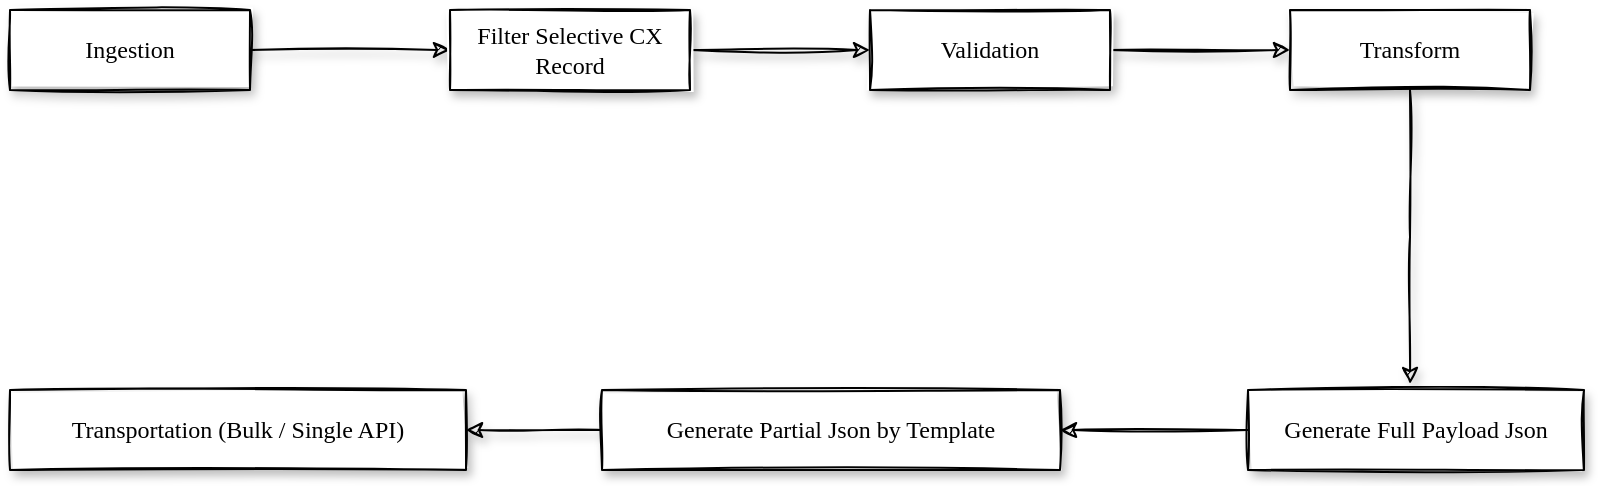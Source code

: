 <mxfile version="20.4.2" type="github">
  <diagram id="6Hed4AnB6bPztGE9XCeQ" name="Page-1">
    <mxGraphModel dx="1422" dy="754" grid="0" gridSize="10" guides="1" tooltips="1" connect="1" arrows="1" fold="1" page="1" pageScale="1" pageWidth="827" pageHeight="1169" math="0" shadow="0">
      <root>
        <mxCell id="0" />
        <mxCell id="1" parent="0" />
        <mxCell id="dNERfOUMqjBAJTPeHLXD-9" style="edgeStyle=orthogonalEdgeStyle;rounded=0;orthogonalLoop=1;jettySize=auto;html=1;exitX=1;exitY=0.5;exitDx=0;exitDy=0;entryX=0;entryY=0.5;entryDx=0;entryDy=0;fontFamily=Comic Sans MS;sketch=1;shadow=1;" parent="1" source="dNERfOUMqjBAJTPeHLXD-1" target="dNERfOUMqjBAJTPeHLXD-2" edge="1">
          <mxGeometry relative="1" as="geometry" />
        </mxCell>
        <mxCell id="dNERfOUMqjBAJTPeHLXD-1" value="Ingestion" style="rounded=0;whiteSpace=wrap;html=1;sketch=1;shadow=1;fontFamily=Comic Sans MS;" parent="1" vertex="1">
          <mxGeometry x="60" y="160" width="120" height="40" as="geometry" />
        </mxCell>
        <mxCell id="dNERfOUMqjBAJTPeHLXD-10" style="edgeStyle=orthogonalEdgeStyle;rounded=0;orthogonalLoop=1;jettySize=auto;html=1;exitX=1;exitY=0.5;exitDx=0;exitDy=0;fontFamily=Comic Sans MS;sketch=1;shadow=1;" parent="1" source="dNERfOUMqjBAJTPeHLXD-2" target="dNERfOUMqjBAJTPeHLXD-4" edge="1">
          <mxGeometry relative="1" as="geometry" />
        </mxCell>
        <mxCell id="dNERfOUMqjBAJTPeHLXD-2" value="Filter Selective CX Record" style="rounded=0;whiteSpace=wrap;html=1;sketch=1;shadow=1;fontFamily=Comic Sans MS;" parent="1" vertex="1">
          <mxGeometry x="280" y="160" width="120" height="40" as="geometry" />
        </mxCell>
        <mxCell id="dNERfOUMqjBAJTPeHLXD-11" style="edgeStyle=orthogonalEdgeStyle;rounded=0;orthogonalLoop=1;jettySize=auto;html=1;exitX=1;exitY=0.5;exitDx=0;exitDy=0;entryX=0;entryY=0.5;entryDx=0;entryDy=0;fontFamily=Comic Sans MS;sketch=1;shadow=1;" parent="1" source="dNERfOUMqjBAJTPeHLXD-4" target="dNERfOUMqjBAJTPeHLXD-5" edge="1">
          <mxGeometry relative="1" as="geometry" />
        </mxCell>
        <mxCell id="dNERfOUMqjBAJTPeHLXD-4" value="Validation" style="rounded=0;whiteSpace=wrap;html=1;sketch=1;shadow=1;fontFamily=Comic Sans MS;" parent="1" vertex="1">
          <mxGeometry x="490" y="160" width="120" height="40" as="geometry" />
        </mxCell>
        <mxCell id="dNERfOUMqjBAJTPeHLXD-12" style="edgeStyle=orthogonalEdgeStyle;rounded=0;orthogonalLoop=1;jettySize=auto;html=1;exitX=0.5;exitY=1;exitDx=0;exitDy=0;entryX=0.417;entryY=-0.075;entryDx=0;entryDy=0;entryPerimeter=0;fontFamily=Comic Sans MS;sketch=1;shadow=1;" parent="1" source="dNERfOUMqjBAJTPeHLXD-5" edge="1">
          <mxGeometry relative="1" as="geometry">
            <mxPoint x="760.04" y="347" as="targetPoint" />
          </mxGeometry>
        </mxCell>
        <mxCell id="dNERfOUMqjBAJTPeHLXD-5" value="Transform" style="rounded=0;whiteSpace=wrap;html=1;sketch=1;shadow=1;fontFamily=Comic Sans MS;" parent="1" vertex="1">
          <mxGeometry x="700" y="160" width="120" height="40" as="geometry" />
        </mxCell>
        <mxCell id="dNERfOUMqjBAJTPeHLXD-6" value="Transportation (Bulk / Single API)" style="rounded=0;whiteSpace=wrap;html=1;sketch=1;shadow=1;fontFamily=Comic Sans MS;" parent="1" vertex="1">
          <mxGeometry x="60" y="350" width="228" height="40" as="geometry" />
        </mxCell>
        <mxCell id="dNERfOUMqjBAJTPeHLXD-15" style="edgeStyle=orthogonalEdgeStyle;rounded=0;orthogonalLoop=1;jettySize=auto;html=1;exitX=0;exitY=0.5;exitDx=0;exitDy=0;entryX=1;entryY=0.5;entryDx=0;entryDy=0;fontFamily=Comic Sans MS;sketch=1;shadow=1;" parent="1" source="dNERfOUMqjBAJTPeHLXD-8" target="dNERfOUMqjBAJTPeHLXD-6" edge="1">
          <mxGeometry relative="1" as="geometry" />
        </mxCell>
        <mxCell id="dNERfOUMqjBAJTPeHLXD-8" value="Generate Partial Json by Template" style="rounded=0;whiteSpace=wrap;html=1;sketch=1;shadow=1;fontFamily=Comic Sans MS;" parent="1" vertex="1">
          <mxGeometry x="356" y="350" width="229" height="40" as="geometry" />
        </mxCell>
        <mxCell id="RNQhR2h99yxqYSnNlgw7-2" style="edgeStyle=orthogonalEdgeStyle;rounded=0;orthogonalLoop=1;jettySize=auto;html=1;exitX=0;exitY=0.5;exitDx=0;exitDy=0;entryX=1;entryY=0.5;entryDx=0;entryDy=0;sketch=1;fontFamily=Comic Sans MS;" edge="1" parent="1" source="RNQhR2h99yxqYSnNlgw7-1" target="dNERfOUMqjBAJTPeHLXD-8">
          <mxGeometry relative="1" as="geometry" />
        </mxCell>
        <mxCell id="RNQhR2h99yxqYSnNlgw7-1" value="Generate Full Payload Json" style="rounded=0;whiteSpace=wrap;html=1;sketch=1;shadow=1;fontFamily=Comic Sans MS;" vertex="1" parent="1">
          <mxGeometry x="679" y="350" width="168" height="40" as="geometry" />
        </mxCell>
      </root>
    </mxGraphModel>
  </diagram>
</mxfile>
